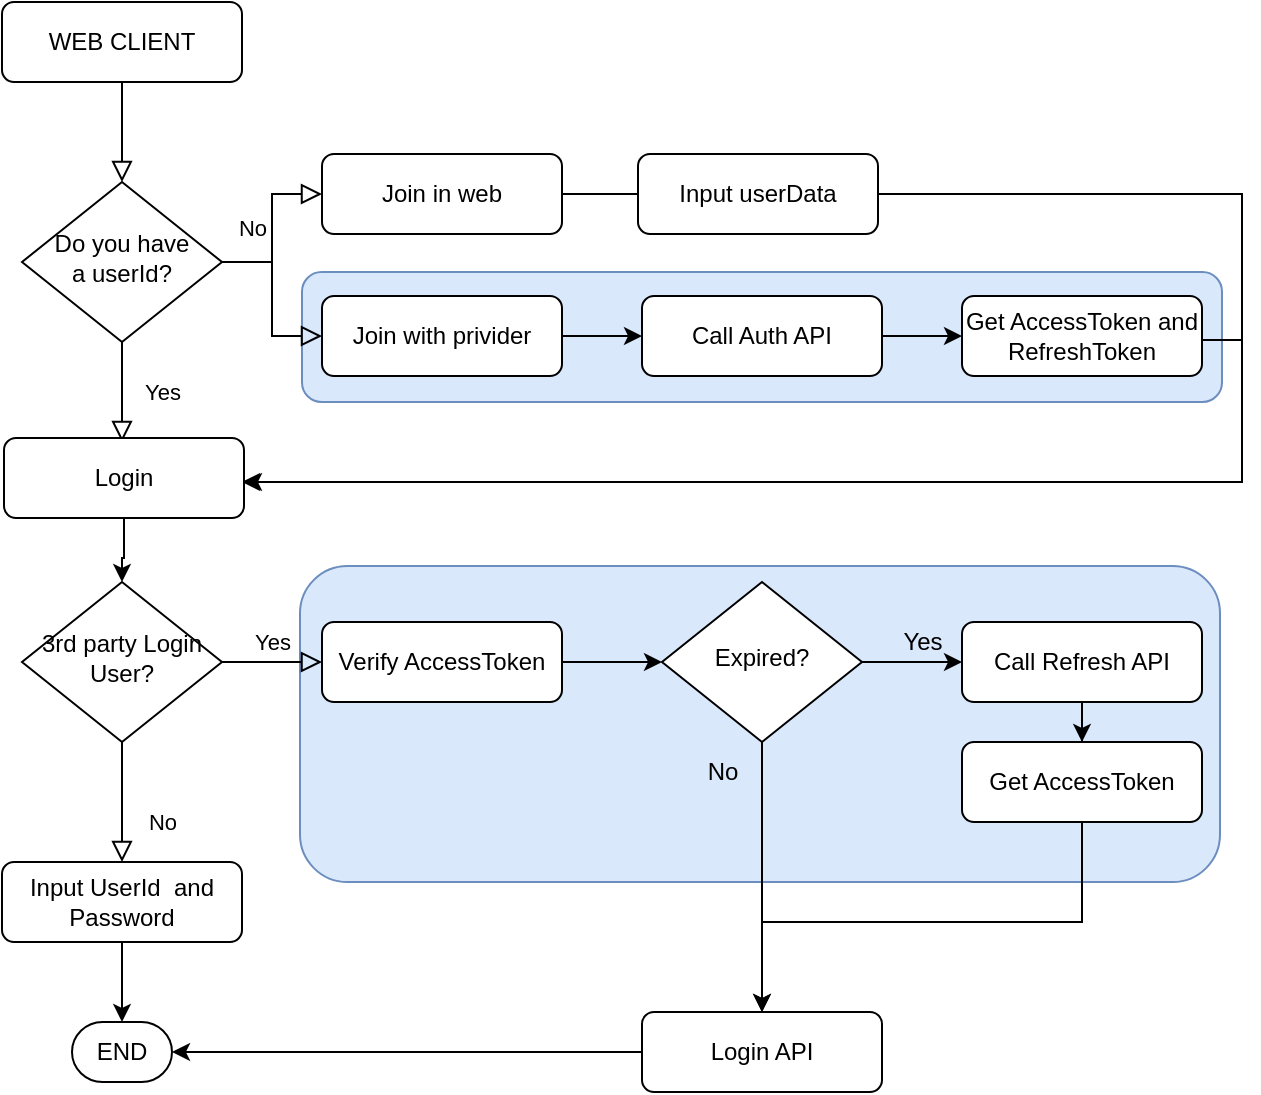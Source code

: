 <mxfile version="20.2.5" type="device"><diagram id="C5RBs43oDa-KdzZeNtuy" name="Page-1"><mxGraphModel dx="812" dy="576" grid="1" gridSize="10" guides="1" tooltips="1" connect="1" arrows="1" fold="1" page="1" pageScale="1" pageWidth="827" pageHeight="1169" math="0" shadow="0"><root><mxCell id="WIyWlLk6GJQsqaUBKTNV-0"/><mxCell id="WIyWlLk6GJQsqaUBKTNV-1" parent="WIyWlLk6GJQsqaUBKTNV-0"/><mxCell id="V_yL5Cw2iRvjKgLTM6-t-33" value="" style="rounded=1;whiteSpace=wrap;html=1;strokeWidth=1;fillColor=#dae8fc;strokeColor=#6c8ebf;" vertex="1" parent="WIyWlLk6GJQsqaUBKTNV-1"><mxGeometry x="159" y="352" width="460" height="158" as="geometry"/></mxCell><mxCell id="V_yL5Cw2iRvjKgLTM6-t-32" value="" style="rounded=1;whiteSpace=wrap;html=1;strokeWidth=1;fillColor=#dae8fc;strokeColor=#6c8ebf;" vertex="1" parent="WIyWlLk6GJQsqaUBKTNV-1"><mxGeometry x="160" y="205" width="460" height="65" as="geometry"/></mxCell><mxCell id="WIyWlLk6GJQsqaUBKTNV-2" value="" style="rounded=0;html=1;jettySize=auto;orthogonalLoop=1;fontSize=11;endArrow=block;endFill=0;endSize=8;strokeWidth=1;shadow=0;labelBackgroundColor=none;edgeStyle=orthogonalEdgeStyle;" parent="WIyWlLk6GJQsqaUBKTNV-1" source="WIyWlLk6GJQsqaUBKTNV-3" target="WIyWlLk6GJQsqaUBKTNV-6" edge="1"><mxGeometry relative="1" as="geometry"/></mxCell><mxCell id="WIyWlLk6GJQsqaUBKTNV-3" value="WEB CLIENT" style="rounded=1;whiteSpace=wrap;html=1;fontSize=12;glass=0;strokeWidth=1;shadow=0;" parent="WIyWlLk6GJQsqaUBKTNV-1" vertex="1"><mxGeometry x="10" y="70" width="120" height="40" as="geometry"/></mxCell><mxCell id="WIyWlLk6GJQsqaUBKTNV-4" value="Yes" style="rounded=0;html=1;jettySize=auto;orthogonalLoop=1;fontSize=11;endArrow=block;endFill=0;endSize=8;strokeWidth=1;shadow=0;labelBackgroundColor=none;edgeStyle=orthogonalEdgeStyle;" parent="WIyWlLk6GJQsqaUBKTNV-1" source="WIyWlLk6GJQsqaUBKTNV-6" edge="1"><mxGeometry y="20" relative="1" as="geometry"><mxPoint as="offset"/><mxPoint x="70" y="290" as="targetPoint"/></mxGeometry></mxCell><mxCell id="WIyWlLk6GJQsqaUBKTNV-5" value="No" style="edgeStyle=orthogonalEdgeStyle;rounded=0;html=1;jettySize=auto;orthogonalLoop=1;fontSize=11;endArrow=block;endFill=0;endSize=8;strokeWidth=1;shadow=0;labelBackgroundColor=none;" parent="WIyWlLk6GJQsqaUBKTNV-1" source="WIyWlLk6GJQsqaUBKTNV-6" target="WIyWlLk6GJQsqaUBKTNV-7" edge="1"><mxGeometry y="10" relative="1" as="geometry"><mxPoint as="offset"/></mxGeometry></mxCell><mxCell id="WIyWlLk6GJQsqaUBKTNV-6" value="Do you have&lt;br&gt;a userId?" style="rhombus;whiteSpace=wrap;html=1;shadow=0;fontFamily=Helvetica;fontSize=12;align=center;strokeWidth=1;spacing=6;spacingTop=-4;" parent="WIyWlLk6GJQsqaUBKTNV-1" vertex="1"><mxGeometry x="20" y="160" width="100" height="80" as="geometry"/></mxCell><mxCell id="V_yL5Cw2iRvjKgLTM6-t-28" style="edgeStyle=orthogonalEdgeStyle;rounded=0;orthogonalLoop=1;jettySize=auto;html=1;exitX=1;exitY=0.5;exitDx=0;exitDy=0;startArrow=none;" edge="1" parent="WIyWlLk6GJQsqaUBKTNV-1" source="V_yL5Cw2iRvjKgLTM6-t-29"><mxGeometry relative="1" as="geometry"><mxPoint x="130.0" y="310.0" as="targetPoint"/><Array as="points"><mxPoint x="630" y="166"/><mxPoint x="630" y="310"/></Array></mxGeometry></mxCell><mxCell id="WIyWlLk6GJQsqaUBKTNV-7" value="Join in web" style="rounded=1;whiteSpace=wrap;html=1;fontSize=12;glass=0;strokeWidth=1;shadow=0;" parent="WIyWlLk6GJQsqaUBKTNV-1" vertex="1"><mxGeometry x="170" y="146" width="120" height="40" as="geometry"/></mxCell><mxCell id="WIyWlLk6GJQsqaUBKTNV-8" value="No" style="rounded=0;html=1;jettySize=auto;orthogonalLoop=1;fontSize=11;endArrow=block;endFill=0;endSize=8;strokeWidth=1;shadow=0;labelBackgroundColor=none;edgeStyle=orthogonalEdgeStyle;" parent="WIyWlLk6GJQsqaUBKTNV-1" source="WIyWlLk6GJQsqaUBKTNV-10" target="WIyWlLk6GJQsqaUBKTNV-11" edge="1"><mxGeometry x="0.333" y="20" relative="1" as="geometry"><mxPoint as="offset"/></mxGeometry></mxCell><mxCell id="WIyWlLk6GJQsqaUBKTNV-9" value="Yes" style="edgeStyle=orthogonalEdgeStyle;rounded=0;html=1;jettySize=auto;orthogonalLoop=1;fontSize=11;endArrow=block;endFill=0;endSize=8;strokeWidth=1;shadow=0;labelBackgroundColor=none;" parent="WIyWlLk6GJQsqaUBKTNV-1" source="WIyWlLk6GJQsqaUBKTNV-10" target="WIyWlLk6GJQsqaUBKTNV-12" edge="1"><mxGeometry y="10" relative="1" as="geometry"><mxPoint as="offset"/></mxGeometry></mxCell><mxCell id="WIyWlLk6GJQsqaUBKTNV-10" value="3rd party Login User?" style="rhombus;whiteSpace=wrap;html=1;shadow=0;fontFamily=Helvetica;fontSize=12;align=center;strokeWidth=1;spacing=6;spacingTop=-4;" parent="WIyWlLk6GJQsqaUBKTNV-1" vertex="1"><mxGeometry x="20" y="360" width="100" height="80" as="geometry"/></mxCell><mxCell id="V_yL5Cw2iRvjKgLTM6-t-31" value="" style="edgeStyle=orthogonalEdgeStyle;rounded=0;orthogonalLoop=1;jettySize=auto;html=1;" edge="1" parent="WIyWlLk6GJQsqaUBKTNV-1" source="WIyWlLk6GJQsqaUBKTNV-11" target="V_yL5Cw2iRvjKgLTM6-t-2"><mxGeometry relative="1" as="geometry"/></mxCell><mxCell id="WIyWlLk6GJQsqaUBKTNV-11" value="Input UserId&amp;nbsp; and Password" style="rounded=1;whiteSpace=wrap;html=1;fontSize=12;glass=0;strokeWidth=1;shadow=0;" parent="WIyWlLk6GJQsqaUBKTNV-1" vertex="1"><mxGeometry x="10" y="500" width="120" height="40" as="geometry"/></mxCell><mxCell id="V_yL5Cw2iRvjKgLTM6-t-16" value="" style="edgeStyle=orthogonalEdgeStyle;rounded=0;orthogonalLoop=1;jettySize=auto;html=1;" edge="1" parent="WIyWlLk6GJQsqaUBKTNV-1" source="WIyWlLk6GJQsqaUBKTNV-12" target="V_yL5Cw2iRvjKgLTM6-t-15"><mxGeometry relative="1" as="geometry"/></mxCell><mxCell id="WIyWlLk6GJQsqaUBKTNV-12" value="Verify AccessToken" style="rounded=1;whiteSpace=wrap;html=1;fontSize=12;glass=0;strokeWidth=1;shadow=0;" parent="WIyWlLk6GJQsqaUBKTNV-1" vertex="1"><mxGeometry x="170" y="380" width="120" height="40" as="geometry"/></mxCell><mxCell id="V_yL5Cw2iRvjKgLTM6-t-2" value="END" style="strokeWidth=1;html=1;shape=mxgraph.flowchart.terminator;whiteSpace=wrap;" vertex="1" parent="WIyWlLk6GJQsqaUBKTNV-1"><mxGeometry x="45" y="580" width="50" height="30" as="geometry"/></mxCell><mxCell id="V_yL5Cw2iRvjKgLTM6-t-11" value="" style="edgeStyle=orthogonalEdgeStyle;rounded=0;orthogonalLoop=1;jettySize=auto;html=1;" edge="1" parent="WIyWlLk6GJQsqaUBKTNV-1" source="V_yL5Cw2iRvjKgLTM6-t-8" target="V_yL5Cw2iRvjKgLTM6-t-10"><mxGeometry relative="1" as="geometry"/></mxCell><mxCell id="V_yL5Cw2iRvjKgLTM6-t-8" value="Join with privider" style="rounded=1;whiteSpace=wrap;html=1;fontSize=12;glass=0;strokeWidth=1;shadow=0;" vertex="1" parent="WIyWlLk6GJQsqaUBKTNV-1"><mxGeometry x="170" y="217" width="120" height="40" as="geometry"/></mxCell><mxCell id="V_yL5Cw2iRvjKgLTM6-t-9" value="" style="rounded=0;html=1;jettySize=auto;orthogonalLoop=1;fontSize=11;endArrow=block;endFill=0;endSize=8;strokeWidth=1;shadow=0;labelBackgroundColor=none;edgeStyle=orthogonalEdgeStyle;entryX=0;entryY=0.5;entryDx=0;entryDy=0;exitX=1;exitY=0.5;exitDx=0;exitDy=0;" edge="1" parent="WIyWlLk6GJQsqaUBKTNV-1" source="WIyWlLk6GJQsqaUBKTNV-6" target="V_yL5Cw2iRvjKgLTM6-t-8"><mxGeometry relative="1" as="geometry"><mxPoint x="80.0" y="120" as="sourcePoint"/><mxPoint x="80.0" y="170" as="targetPoint"/></mxGeometry></mxCell><mxCell id="V_yL5Cw2iRvjKgLTM6-t-13" value="" style="edgeStyle=orthogonalEdgeStyle;rounded=0;orthogonalLoop=1;jettySize=auto;html=1;" edge="1" parent="WIyWlLk6GJQsqaUBKTNV-1" source="V_yL5Cw2iRvjKgLTM6-t-10" target="V_yL5Cw2iRvjKgLTM6-t-12"><mxGeometry relative="1" as="geometry"/></mxCell><mxCell id="V_yL5Cw2iRvjKgLTM6-t-10" value="Call Auth API" style="rounded=1;whiteSpace=wrap;html=1;fontSize=12;glass=0;strokeWidth=1;shadow=0;" vertex="1" parent="WIyWlLk6GJQsqaUBKTNV-1"><mxGeometry x="330" y="217" width="120" height="40" as="geometry"/></mxCell><mxCell id="V_yL5Cw2iRvjKgLTM6-t-27" style="edgeStyle=orthogonalEdgeStyle;rounded=0;orthogonalLoop=1;jettySize=auto;html=1;entryX=1;entryY=0.5;entryDx=0;entryDy=0;" edge="1" parent="WIyWlLk6GJQsqaUBKTNV-1"><mxGeometry relative="1" as="geometry"><mxPoint x="610" y="239" as="sourcePoint"/><mxPoint x="131" y="310" as="targetPoint"/><Array as="points"><mxPoint x="630" y="239"/><mxPoint x="630" y="310"/></Array></mxGeometry></mxCell><mxCell id="V_yL5Cw2iRvjKgLTM6-t-12" value="Get AccessToken and RefreshToken" style="rounded=1;whiteSpace=wrap;html=1;fontSize=12;glass=0;strokeWidth=1;shadow=0;" vertex="1" parent="WIyWlLk6GJQsqaUBKTNV-1"><mxGeometry x="490" y="217" width="120" height="40" as="geometry"/></mxCell><mxCell id="V_yL5Cw2iRvjKgLTM6-t-20" value="" style="edgeStyle=orthogonalEdgeStyle;rounded=0;orthogonalLoop=1;jettySize=auto;html=1;" edge="1" parent="WIyWlLk6GJQsqaUBKTNV-1" source="V_yL5Cw2iRvjKgLTM6-t-15" target="V_yL5Cw2iRvjKgLTM6-t-17"><mxGeometry relative="1" as="geometry"/></mxCell><mxCell id="V_yL5Cw2iRvjKgLTM6-t-34" value="" style="edgeStyle=orthogonalEdgeStyle;rounded=0;orthogonalLoop=1;jettySize=auto;html=1;" edge="1" parent="WIyWlLk6GJQsqaUBKTNV-1" source="V_yL5Cw2iRvjKgLTM6-t-15" target="V_yL5Cw2iRvjKgLTM6-t-24"><mxGeometry relative="1" as="geometry"/></mxCell><mxCell id="V_yL5Cw2iRvjKgLTM6-t-15" value="Expired?" style="rhombus;whiteSpace=wrap;html=1;shadow=0;fontFamily=Helvetica;fontSize=12;align=center;strokeWidth=1;spacing=6;spacingTop=-4;" vertex="1" parent="WIyWlLk6GJQsqaUBKTNV-1"><mxGeometry x="340" y="360" width="100" height="80" as="geometry"/></mxCell><mxCell id="V_yL5Cw2iRvjKgLTM6-t-23" value="" style="edgeStyle=orthogonalEdgeStyle;rounded=0;orthogonalLoop=1;jettySize=auto;html=1;" edge="1" parent="WIyWlLk6GJQsqaUBKTNV-1" source="V_yL5Cw2iRvjKgLTM6-t-17" target="V_yL5Cw2iRvjKgLTM6-t-18"><mxGeometry relative="1" as="geometry"/></mxCell><mxCell id="V_yL5Cw2iRvjKgLTM6-t-17" value="Call Refresh API" style="rounded=1;whiteSpace=wrap;html=1;fontSize=12;glass=0;strokeWidth=1;shadow=0;" vertex="1" parent="WIyWlLk6GJQsqaUBKTNV-1"><mxGeometry x="490" y="380" width="120" height="40" as="geometry"/></mxCell><mxCell id="V_yL5Cw2iRvjKgLTM6-t-36" value="" style="edgeStyle=orthogonalEdgeStyle;rounded=0;orthogonalLoop=1;jettySize=auto;html=1;" edge="1" parent="WIyWlLk6GJQsqaUBKTNV-1" source="V_yL5Cw2iRvjKgLTM6-t-18" target="V_yL5Cw2iRvjKgLTM6-t-24"><mxGeometry relative="1" as="geometry"><Array as="points"><mxPoint x="550" y="530"/><mxPoint x="390" y="530"/></Array></mxGeometry></mxCell><mxCell id="V_yL5Cw2iRvjKgLTM6-t-18" value="Get AccessToken" style="rounded=1;whiteSpace=wrap;html=1;fontSize=12;glass=0;strokeWidth=1;shadow=0;" vertex="1" parent="WIyWlLk6GJQsqaUBKTNV-1"><mxGeometry x="490" y="440" width="120" height="40" as="geometry"/></mxCell><mxCell id="V_yL5Cw2iRvjKgLTM6-t-21" value="Yes" style="text;html=1;align=center;verticalAlign=middle;resizable=0;points=[];autosize=1;strokeColor=none;fillColor=none;" vertex="1" parent="WIyWlLk6GJQsqaUBKTNV-1"><mxGeometry x="450" y="375" width="40" height="30" as="geometry"/></mxCell><mxCell id="V_yL5Cw2iRvjKgLTM6-t-35" value="" style="edgeStyle=orthogonalEdgeStyle;rounded=0;orthogonalLoop=1;jettySize=auto;html=1;" edge="1" parent="WIyWlLk6GJQsqaUBKTNV-1" source="V_yL5Cw2iRvjKgLTM6-t-24" target="V_yL5Cw2iRvjKgLTM6-t-2"><mxGeometry relative="1" as="geometry"/></mxCell><mxCell id="V_yL5Cw2iRvjKgLTM6-t-24" value="Login API" style="rounded=1;whiteSpace=wrap;html=1;fontSize=12;glass=0;strokeWidth=1;shadow=0;" vertex="1" parent="WIyWlLk6GJQsqaUBKTNV-1"><mxGeometry x="330" y="575" width="120" height="40" as="geometry"/></mxCell><mxCell id="V_yL5Cw2iRvjKgLTM6-t-26" value="" style="edgeStyle=orthogonalEdgeStyle;rounded=0;orthogonalLoop=1;jettySize=auto;html=1;" edge="1" parent="WIyWlLk6GJQsqaUBKTNV-1" source="V_yL5Cw2iRvjKgLTM6-t-25" target="WIyWlLk6GJQsqaUBKTNV-10"><mxGeometry relative="1" as="geometry"/></mxCell><mxCell id="V_yL5Cw2iRvjKgLTM6-t-25" value="Login" style="rounded=1;whiteSpace=wrap;html=1;fontSize=12;glass=0;strokeWidth=1;shadow=0;" vertex="1" parent="WIyWlLk6GJQsqaUBKTNV-1"><mxGeometry x="11" y="288" width="120" height="40" as="geometry"/></mxCell><mxCell id="V_yL5Cw2iRvjKgLTM6-t-29" value="Input userData" style="rounded=1;whiteSpace=wrap;html=1;fontSize=12;glass=0;strokeWidth=1;shadow=0;" vertex="1" parent="WIyWlLk6GJQsqaUBKTNV-1"><mxGeometry x="328" y="146" width="120" height="40" as="geometry"/></mxCell><mxCell id="V_yL5Cw2iRvjKgLTM6-t-30" value="" style="edgeStyle=orthogonalEdgeStyle;rounded=0;orthogonalLoop=1;jettySize=auto;html=1;exitX=1;exitY=0.5;exitDx=0;exitDy=0;endArrow=none;" edge="1" parent="WIyWlLk6GJQsqaUBKTNV-1" source="WIyWlLk6GJQsqaUBKTNV-7" target="V_yL5Cw2iRvjKgLTM6-t-29"><mxGeometry relative="1" as="geometry"><mxPoint x="130.0" y="310.0" as="targetPoint"/><mxPoint x="290" y="166" as="sourcePoint"/><Array as="points"/></mxGeometry></mxCell><mxCell id="V_yL5Cw2iRvjKgLTM6-t-37" value="No" style="text;html=1;align=center;verticalAlign=middle;resizable=0;points=[];autosize=1;strokeColor=none;fillColor=none;" vertex="1" parent="WIyWlLk6GJQsqaUBKTNV-1"><mxGeometry x="350" y="440" width="40" height="30" as="geometry"/></mxCell></root></mxGraphModel></diagram></mxfile>